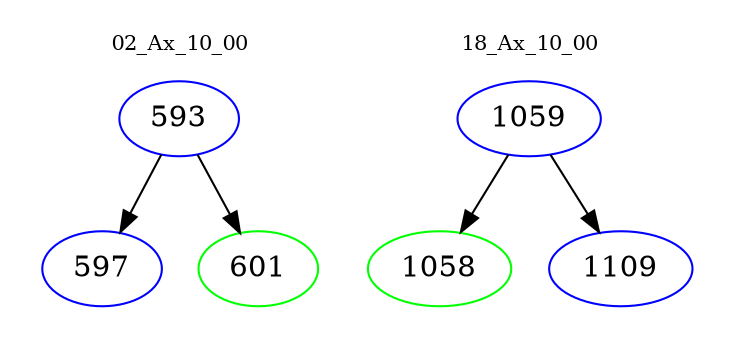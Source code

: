 digraph{
subgraph cluster_0 {
color = white
label = "02_Ax_10_00";
fontsize=10;
T0_593 [label="593", color="blue"]
T0_593 -> T0_597 [color="black"]
T0_597 [label="597", color="blue"]
T0_593 -> T0_601 [color="black"]
T0_601 [label="601", color="green"]
}
subgraph cluster_1 {
color = white
label = "18_Ax_10_00";
fontsize=10;
T1_1059 [label="1059", color="blue"]
T1_1059 -> T1_1058 [color="black"]
T1_1058 [label="1058", color="green"]
T1_1059 -> T1_1109 [color="black"]
T1_1109 [label="1109", color="blue"]
}
}
